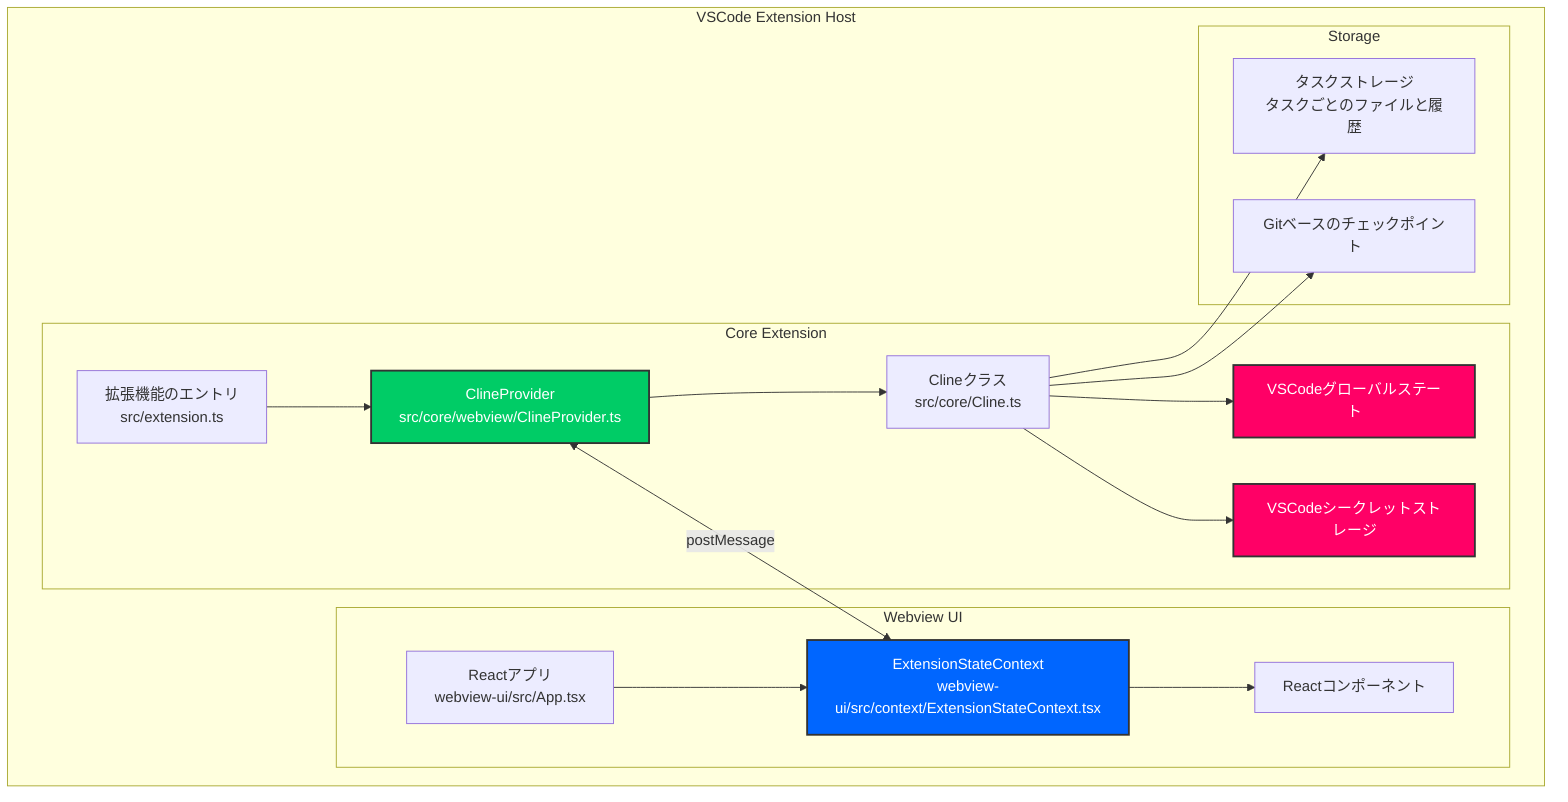 graph TB
    subgraph VSCode Extension Host
        subgraph Core Extension
            ExtensionEntry[拡張機能のエントリ<br/>src/extension.ts]
            ClineProvider[ClineProvider<br/>src/core/webview/ClineProvider.ts]
            ClineClass[Clineクラス<br/>src/core/Cline.ts]
            GlobalState[VSCodeグローバルステート]
            SecretsStorage[VSCodeシークレットストレージ]
        end

        subgraph Webview UI
            WebviewApp[Reactアプリ<br/>webview-ui/src/App.tsx]
            ExtStateContext[ExtensionStateContext<br/>webview-ui/src/context/ExtensionStateContext.tsx]
            ReactComponents[Reactコンポーネント]
        end

        subgraph Storage
            TaskStorage[タスクストレージ<br/>タスクごとのファイルと履歴]
            CheckpointSystem[Gitベースのチェックポイント]
        end
    end

    %% Core Extension Data Flow
    ExtensionEntry --> ClineProvider
    ClineProvider --> ClineClass
    ClineClass --> GlobalState
    ClineClass --> SecretsStorage
    ClineClass --> TaskStorage
    ClineClass --> CheckpointSystem

    %% Webview Data Flow
    WebviewApp --> ExtStateContext
    ExtStateContext --> ReactComponents

    %% Bidirectional Communication
    ClineProvider <-->|postMessage| ExtStateContext

    style GlobalState fill:#ff0066,stroke:#333,stroke-width:2px,color:#ffffff
    style SecretsStorage fill:#ff0066,stroke:#333,stroke-width:2px,color:#ffffff
    style ExtStateContext fill:#0066ff,stroke:#333,stroke-width:2px,color:#ffffff
    style ClineProvider fill:#00cc66,stroke:#333,stroke-width:2px,color:#ffffff